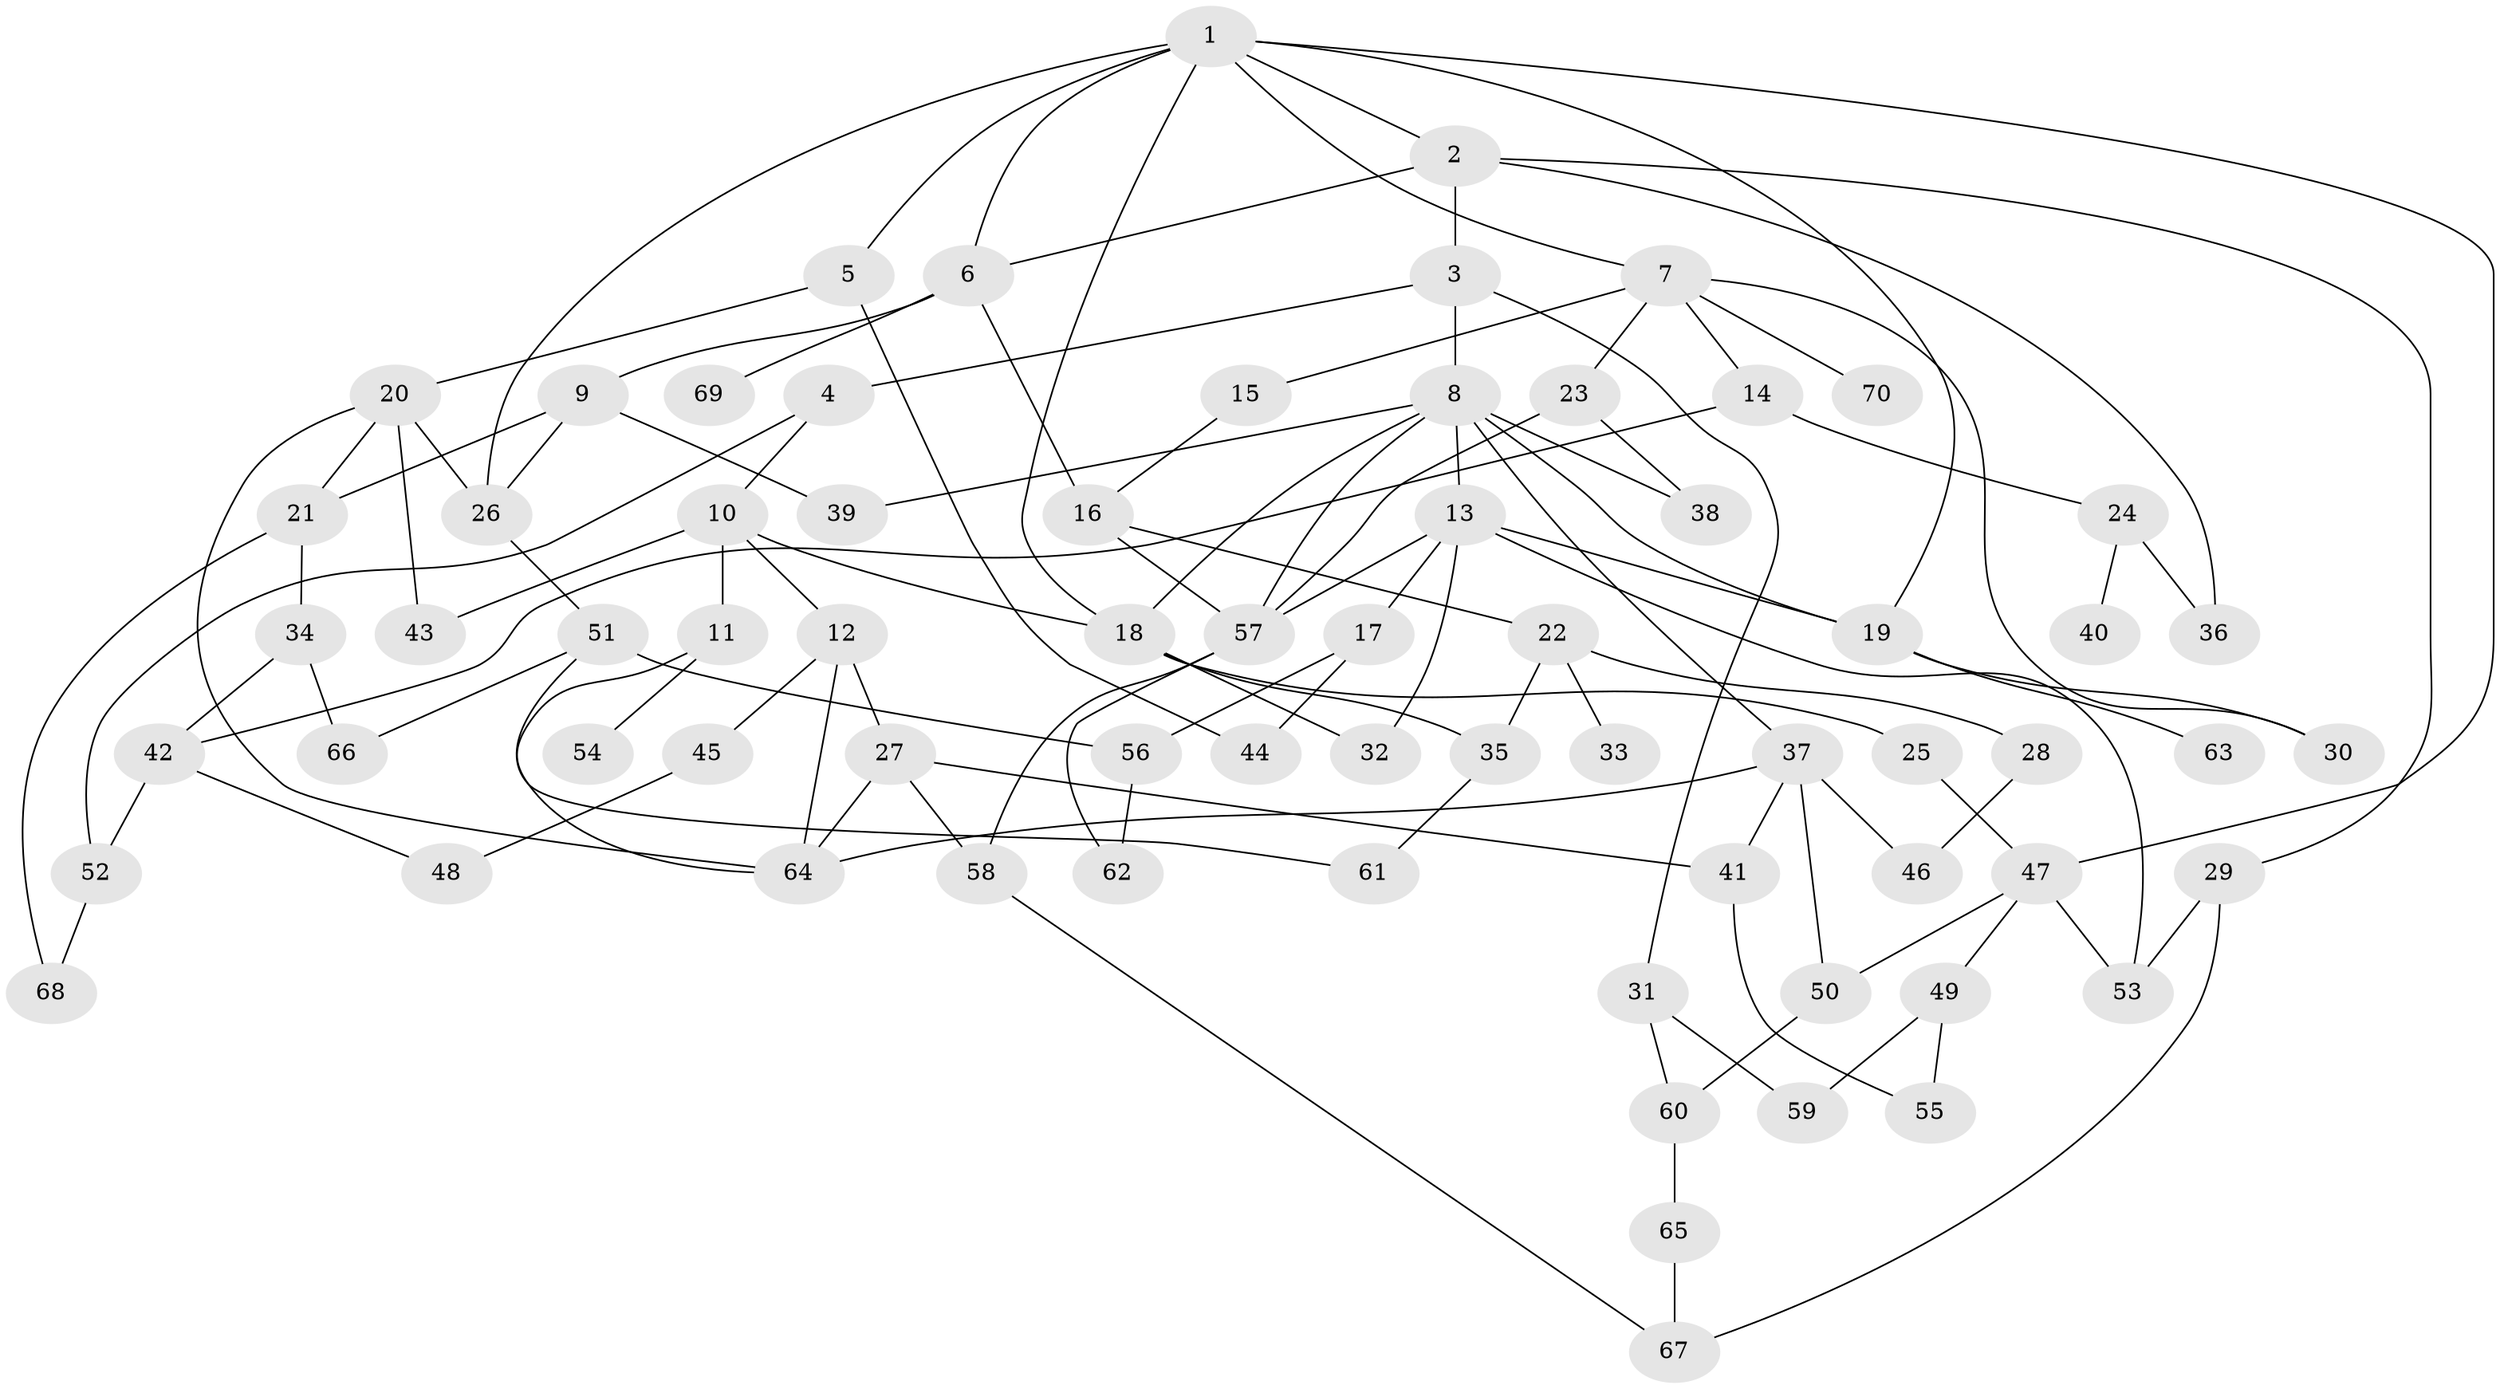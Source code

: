 // original degree distribution, {8: 0.007142857142857143, 5: 0.05, 4: 0.16428571428571428, 3: 0.16428571428571428, 7: 0.007142857142857143, 2: 0.42142857142857143, 6: 0.02142857142857143, 1: 0.16428571428571428}
// Generated by graph-tools (version 1.1) at 2025/34/03/09/25 02:34:16]
// undirected, 70 vertices, 113 edges
graph export_dot {
graph [start="1"]
  node [color=gray90,style=filled];
  1;
  2;
  3;
  4;
  5;
  6;
  7;
  8;
  9;
  10;
  11;
  12;
  13;
  14;
  15;
  16;
  17;
  18;
  19;
  20;
  21;
  22;
  23;
  24;
  25;
  26;
  27;
  28;
  29;
  30;
  31;
  32;
  33;
  34;
  35;
  36;
  37;
  38;
  39;
  40;
  41;
  42;
  43;
  44;
  45;
  46;
  47;
  48;
  49;
  50;
  51;
  52;
  53;
  54;
  55;
  56;
  57;
  58;
  59;
  60;
  61;
  62;
  63;
  64;
  65;
  66;
  67;
  68;
  69;
  70;
  1 -- 2 [weight=1.0];
  1 -- 5 [weight=1.0];
  1 -- 6 [weight=1.0];
  1 -- 7 [weight=1.0];
  1 -- 18 [weight=1.0];
  1 -- 19 [weight=1.0];
  1 -- 26 [weight=1.0];
  1 -- 47 [weight=1.0];
  2 -- 3 [weight=1.0];
  2 -- 6 [weight=1.0];
  2 -- 29 [weight=1.0];
  2 -- 36 [weight=1.0];
  3 -- 4 [weight=1.0];
  3 -- 8 [weight=1.0];
  3 -- 31 [weight=1.0];
  4 -- 10 [weight=1.0];
  4 -- 52 [weight=1.0];
  5 -- 20 [weight=1.0];
  5 -- 44 [weight=1.0];
  6 -- 9 [weight=1.0];
  6 -- 16 [weight=1.0];
  6 -- 69 [weight=1.0];
  7 -- 14 [weight=1.0];
  7 -- 15 [weight=1.0];
  7 -- 23 [weight=1.0];
  7 -- 30 [weight=1.0];
  7 -- 70 [weight=1.0];
  8 -- 13 [weight=1.0];
  8 -- 18 [weight=1.0];
  8 -- 19 [weight=1.0];
  8 -- 37 [weight=1.0];
  8 -- 38 [weight=1.0];
  8 -- 39 [weight=1.0];
  8 -- 57 [weight=1.0];
  9 -- 21 [weight=1.0];
  9 -- 26 [weight=1.0];
  9 -- 39 [weight=1.0];
  10 -- 11 [weight=1.0];
  10 -- 12 [weight=1.0];
  10 -- 18 [weight=1.0];
  10 -- 43 [weight=1.0];
  11 -- 54 [weight=1.0];
  11 -- 64 [weight=1.0];
  12 -- 27 [weight=1.0];
  12 -- 45 [weight=1.0];
  12 -- 64 [weight=1.0];
  13 -- 17 [weight=1.0];
  13 -- 19 [weight=1.0];
  13 -- 32 [weight=1.0];
  13 -- 53 [weight=1.0];
  13 -- 57 [weight=1.0];
  14 -- 24 [weight=1.0];
  14 -- 42 [weight=1.0];
  15 -- 16 [weight=1.0];
  16 -- 22 [weight=1.0];
  16 -- 57 [weight=1.0];
  17 -- 44 [weight=1.0];
  17 -- 56 [weight=1.0];
  18 -- 25 [weight=1.0];
  18 -- 32 [weight=4.0];
  18 -- 35 [weight=1.0];
  19 -- 30 [weight=1.0];
  19 -- 63 [weight=1.0];
  20 -- 21 [weight=1.0];
  20 -- 26 [weight=1.0];
  20 -- 43 [weight=1.0];
  20 -- 64 [weight=1.0];
  21 -- 34 [weight=1.0];
  21 -- 68 [weight=1.0];
  22 -- 28 [weight=1.0];
  22 -- 33 [weight=1.0];
  22 -- 35 [weight=1.0];
  23 -- 38 [weight=1.0];
  23 -- 57 [weight=1.0];
  24 -- 36 [weight=1.0];
  24 -- 40 [weight=1.0];
  25 -- 47 [weight=1.0];
  26 -- 51 [weight=1.0];
  27 -- 41 [weight=1.0];
  27 -- 58 [weight=1.0];
  27 -- 64 [weight=1.0];
  28 -- 46 [weight=1.0];
  29 -- 53 [weight=1.0];
  29 -- 67 [weight=1.0];
  31 -- 59 [weight=1.0];
  31 -- 60 [weight=1.0];
  34 -- 42 [weight=1.0];
  34 -- 66 [weight=1.0];
  35 -- 61 [weight=1.0];
  37 -- 41 [weight=1.0];
  37 -- 46 [weight=1.0];
  37 -- 50 [weight=1.0];
  37 -- 64 [weight=1.0];
  41 -- 55 [weight=1.0];
  42 -- 48 [weight=1.0];
  42 -- 52 [weight=1.0];
  45 -- 48 [weight=1.0];
  47 -- 49 [weight=1.0];
  47 -- 50 [weight=1.0];
  47 -- 53 [weight=1.0];
  49 -- 55 [weight=1.0];
  49 -- 59 [weight=1.0];
  50 -- 60 [weight=1.0];
  51 -- 56 [weight=1.0];
  51 -- 61 [weight=1.0];
  51 -- 66 [weight=1.0];
  52 -- 68 [weight=1.0];
  56 -- 62 [weight=1.0];
  57 -- 58 [weight=1.0];
  57 -- 62 [weight=1.0];
  58 -- 67 [weight=1.0];
  60 -- 65 [weight=1.0];
  65 -- 67 [weight=1.0];
}
